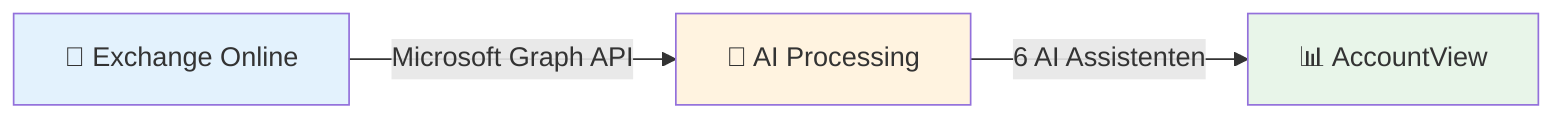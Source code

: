 graph LR
    A[📧 Exchange Online] -->|Microsoft Graph API| B[🤖 AI Processing]
    B -->|6 AI Assistenten| C[📊 AccountView]
 
    style A fill:#e3f2fd
    style B fill:#fff3e0
    style C fill:#e8f5e9